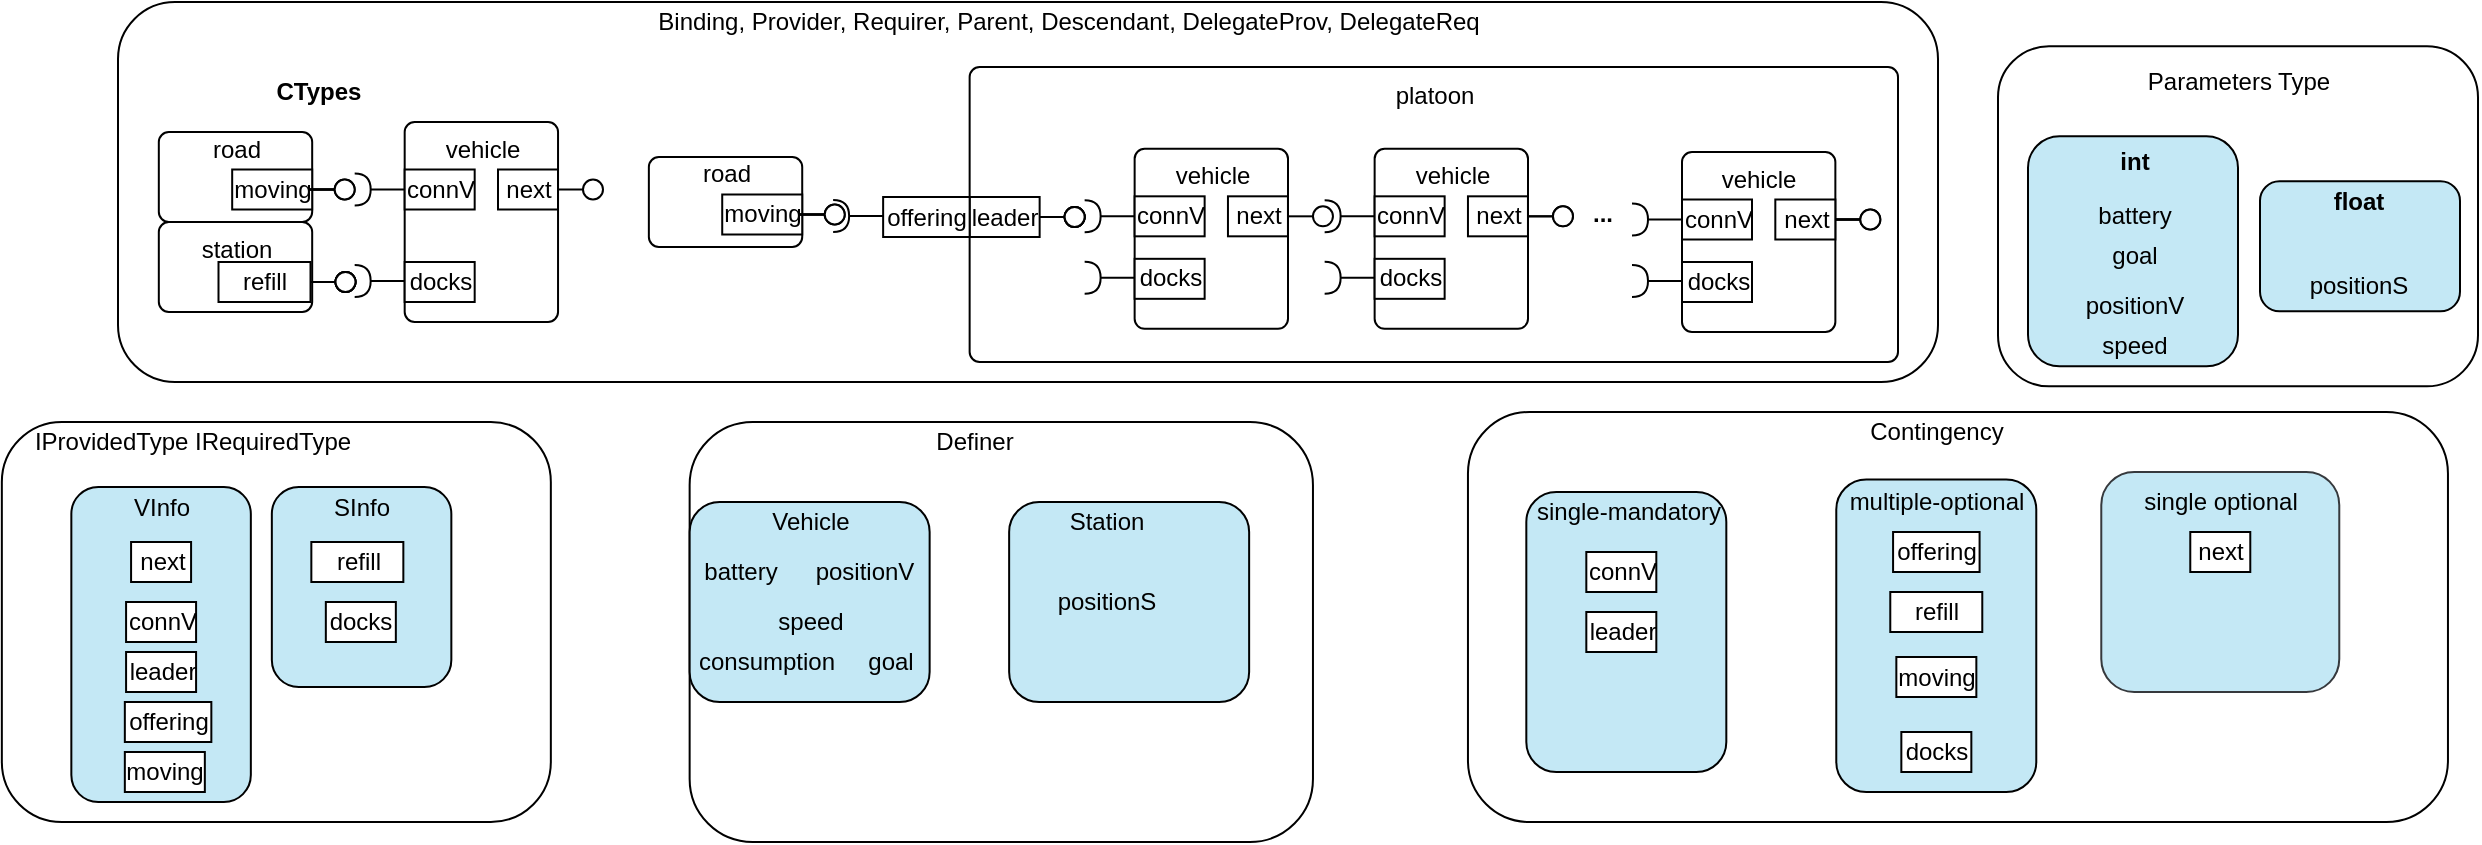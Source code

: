 <mxfile version="13.10.3" type="github">
  <diagram id="o0INVtrl_HaOCbozMFdC" name="Page-1">
    <mxGraphModel dx="1303" dy="782" grid="1" gridSize="10" guides="1" tooltips="1" connect="1" arrows="1" fold="1" page="1" pageScale="1" pageWidth="827" pageHeight="1169" math="0" shadow="0">
      <root>
        <mxCell id="0" />
        <mxCell id="1" parent="0" />
        <mxCell id="MSUnSL8aML1kYVfd3VcO-187" value="" style="rounded=1;whiteSpace=wrap;html=1;" vertex="1" parent="1">
          <mxGeometry x="70" y="10" width="910" height="190" as="geometry" />
        </mxCell>
        <mxCell id="MSUnSL8aML1kYVfd3VcO-158" value="" style="rounded=1;whiteSpace=wrap;html=1;" vertex="1" parent="1">
          <mxGeometry x="1010" y="32.16" width="240" height="170" as="geometry" />
        </mxCell>
        <mxCell id="MSUnSL8aML1kYVfd3VcO-153" value="" style="rounded=1;whiteSpace=wrap;html=1;" vertex="1" parent="1">
          <mxGeometry x="355.82" y="220" width="311.66" height="210" as="geometry" />
        </mxCell>
        <mxCell id="MSUnSL8aML1kYVfd3VcO-150" value="" style="rounded=1;whiteSpace=wrap;html=1;" vertex="1" parent="1">
          <mxGeometry x="744.98" y="215" width="490" height="205" as="geometry" />
        </mxCell>
        <mxCell id="MSUnSL8aML1kYVfd3VcO-14" value="station" style="html=1;align=center;verticalAlign=top;rounded=1;absoluteArcSize=1;arcSize=10;dashed=0;" vertex="1" parent="1">
          <mxGeometry x="90.41" y="120" width="76.68" height="45" as="geometry" />
        </mxCell>
        <mxCell id="MSUnSL8aML1kYVfd3VcO-58" value="" style="html=1;align=center;verticalAlign=top;rounded=1;absoluteArcSize=1;arcSize=10;dashed=0;" vertex="1" parent="1">
          <mxGeometry x="90.41" y="75" width="76.68" height="45" as="geometry" />
        </mxCell>
        <mxCell id="MSUnSL8aML1kYVfd3VcO-59" value="platoon" style="html=1;align=center;verticalAlign=top;rounded=1;absoluteArcSize=1;arcSize=10;dashed=0;" vertex="1" parent="1">
          <mxGeometry x="495.82" y="42.5" width="464.18" height="147.5" as="geometry" />
        </mxCell>
        <mxCell id="MSUnSL8aML1kYVfd3VcO-57" value="vehicle" style="html=1;align=center;verticalAlign=top;rounded=1;absoluteArcSize=1;arcSize=10;dashed=0;" vertex="1" parent="1">
          <mxGeometry x="213.34" y="70" width="76.68" height="100" as="geometry" />
        </mxCell>
        <mxCell id="MSUnSL8aML1kYVfd3VcO-1" value="" style="rounded=1;whiteSpace=wrap;html=1;fillColor=#C4E8F5;" vertex="1" parent="1">
          <mxGeometry x="1025" y="77.16" width="105" height="115" as="geometry" />
        </mxCell>
        <mxCell id="MSUnSL8aML1kYVfd3VcO-3" value="" style="rounded=1;whiteSpace=wrap;html=1;fillColor=#C4E8F5;" vertex="1" parent="1">
          <mxGeometry x="355.82" y="260" width="120" height="100" as="geometry" />
        </mxCell>
        <mxCell id="MSUnSL8aML1kYVfd3VcO-7" value="" style="rounded=1;whiteSpace=wrap;html=1;strokeColor=#36393d;fillColor=#C4E8F5;" vertex="1" parent="1">
          <mxGeometry x="1061.64" y="245" width="119" height="110" as="geometry" />
        </mxCell>
        <mxCell id="MSUnSL8aML1kYVfd3VcO-8" value="" style="rounded=0;orthogonalLoop=1;jettySize=auto;html=1;endArrow=halfCircle;endFill=0;endSize=6;strokeWidth=1;exitX=0;exitY=0.5;exitDx=0;exitDy=0;" edge="1" parent="1" source="MSUnSL8aML1kYVfd3VcO-9" target="MSUnSL8aML1kYVfd3VcO-30">
          <mxGeometry relative="1" as="geometry">
            <mxPoint x="423.34" y="273.75" as="sourcePoint" />
            <mxPoint x="188.34" y="103.75" as="targetPoint" />
          </mxGeometry>
        </mxCell>
        <mxCell id="MSUnSL8aML1kYVfd3VcO-9" value="connV" style="html=1;" vertex="1" parent="1">
          <mxGeometry x="213.34" y="93.75" width="35" height="20" as="geometry" />
        </mxCell>
        <mxCell id="MSUnSL8aML1kYVfd3VcO-10" value="next" style="html=1;" vertex="1" parent="1">
          <mxGeometry x="260" y="93.75" width="30" height="20" as="geometry" />
        </mxCell>
        <mxCell id="MSUnSL8aML1kYVfd3VcO-11" value="leader" style="html=1;" vertex="1" parent="1">
          <mxGeometry x="495.82" y="107.5" width="35" height="20" as="geometry" />
        </mxCell>
        <mxCell id="MSUnSL8aML1kYVfd3VcO-12" value="" style="rounded=0;orthogonalLoop=1;jettySize=auto;html=1;endArrow=halfCircle;endFill=0;endSize=6;strokeWidth=1;" edge="1" parent="1">
          <mxGeometry relative="1" as="geometry">
            <mxPoint x="537.19" y="112.5" as="sourcePoint" />
            <mxPoint x="537.19" y="112.5" as="targetPoint" />
          </mxGeometry>
        </mxCell>
        <mxCell id="MSUnSL8aML1kYVfd3VcO-13" value="moving" style="html=1;" vertex="1" parent="1">
          <mxGeometry x="127.09" y="93.75" width="40" height="20" as="geometry" />
        </mxCell>
        <mxCell id="MSUnSL8aML1kYVfd3VcO-15" value="refill" style="html=1;" vertex="1" parent="1">
          <mxGeometry x="120.25" y="140" width="46" height="20" as="geometry" />
        </mxCell>
        <mxCell id="MSUnSL8aML1kYVfd3VcO-16" value="docks" style="html=1;" vertex="1" parent="1">
          <mxGeometry x="213.34" y="140" width="35" height="20" as="geometry" />
        </mxCell>
        <mxCell id="MSUnSL8aML1kYVfd3VcO-17" value="" style="rounded=0;orthogonalLoop=1;jettySize=auto;html=1;endArrow=halfCircle;endFill=0;endSize=6;strokeWidth=1;exitX=0;exitY=0.5;exitDx=0;exitDy=0;entryX=0.5;entryY=0.5;entryDx=0;entryDy=0;entryPerimeter=0;" edge="1" parent="1">
          <mxGeometry relative="1" as="geometry">
            <mxPoint x="213.34" y="149.5" as="sourcePoint" />
            <mxPoint x="188.34" y="149.5" as="targetPoint" />
          </mxGeometry>
        </mxCell>
        <mxCell id="MSUnSL8aML1kYVfd3VcO-18" value="" style="rounded=0;orthogonalLoop=1;jettySize=auto;html=1;endArrow=none;endFill=0;exitX=1;exitY=0.5;exitDx=0;exitDy=0;" edge="1" parent="1" target="MSUnSL8aML1kYVfd3VcO-19">
          <mxGeometry relative="1" as="geometry">
            <mxPoint x="290" y="103.75" as="sourcePoint" />
          </mxGeometry>
        </mxCell>
        <mxCell id="MSUnSL8aML1kYVfd3VcO-19" value="" style="ellipse;whiteSpace=wrap;html=1;fontFamily=Helvetica;fontSize=12;fontColor=#000000;align=center;strokeColor=#000000;fillColor=#ffffff;points=[];aspect=fixed;resizable=0;" vertex="1" parent="1">
          <mxGeometry x="302.5" y="98.75" width="10" height="10" as="geometry" />
        </mxCell>
        <mxCell id="MSUnSL8aML1kYVfd3VcO-20" value="" style="rounded=0;orthogonalLoop=1;jettySize=auto;html=1;endArrow=none;endFill=0;exitX=1;exitY=0.5;exitDx=0;exitDy=0;" edge="1" parent="1" target="MSUnSL8aML1kYVfd3VcO-21">
          <mxGeometry relative="1" as="geometry">
            <mxPoint x="166.25" y="150" as="sourcePoint" />
          </mxGeometry>
        </mxCell>
        <mxCell id="MSUnSL8aML1kYVfd3VcO-21" value="" style="ellipse;whiteSpace=wrap;html=1;fontFamily=Helvetica;fontSize=12;fontColor=#000000;align=center;strokeColor=#000000;fillColor=#ffffff;points=[];aspect=fixed;resizable=0;" vertex="1" parent="1">
          <mxGeometry x="178.75" y="145" width="10" height="10" as="geometry" />
        </mxCell>
        <mxCell id="MSUnSL8aML1kYVfd3VcO-22" value="" style="rounded=0;orthogonalLoop=1;jettySize=auto;html=1;endArrow=none;endFill=0;exitX=1;exitY=0.5;exitDx=0;exitDy=0;" edge="1" parent="1">
          <mxGeometry relative="1" as="geometry">
            <mxPoint x="166.25" y="150" as="sourcePoint" />
            <mxPoint x="178.75" y="150" as="targetPoint" />
          </mxGeometry>
        </mxCell>
        <mxCell id="MSUnSL8aML1kYVfd3VcO-23" value="" style="rounded=0;orthogonalLoop=1;jettySize=auto;html=1;endArrow=none;endFill=0;exitX=1;exitY=0.5;exitDx=0;exitDy=0;" edge="1" parent="1" target="MSUnSL8aML1kYVfd3VcO-24">
          <mxGeometry relative="1" as="geometry">
            <mxPoint x="166.25" y="150" as="sourcePoint" />
          </mxGeometry>
        </mxCell>
        <mxCell id="MSUnSL8aML1kYVfd3VcO-24" value="" style="ellipse;whiteSpace=wrap;html=1;fontFamily=Helvetica;fontSize=12;fontColor=#000000;align=center;strokeColor=#000000;fillColor=#ffffff;points=[];aspect=fixed;resizable=0;" vertex="1" parent="1">
          <mxGeometry x="178.75" y="145" width="10" height="10" as="geometry" />
        </mxCell>
        <mxCell id="MSUnSL8aML1kYVfd3VcO-25" value="" style="rounded=0;orthogonalLoop=1;jettySize=auto;html=1;endArrow=none;endFill=0;exitX=1;exitY=0.5;exitDx=0;exitDy=0;" edge="1" parent="1">
          <mxGeometry relative="1" as="geometry">
            <mxPoint x="166.25" y="150" as="sourcePoint" />
            <mxPoint x="178.75" y="150" as="targetPoint" />
          </mxGeometry>
        </mxCell>
        <mxCell id="MSUnSL8aML1kYVfd3VcO-26" value="" style="rounded=0;orthogonalLoop=1;jettySize=auto;html=1;endArrow=none;endFill=0;exitX=1;exitY=0.5;exitDx=0;exitDy=0;" edge="1" parent="1" target="MSUnSL8aML1kYVfd3VcO-27">
          <mxGeometry relative="1" as="geometry">
            <mxPoint x="165.84" y="103.75" as="sourcePoint" />
          </mxGeometry>
        </mxCell>
        <mxCell id="MSUnSL8aML1kYVfd3VcO-27" value="" style="ellipse;whiteSpace=wrap;html=1;fontFamily=Helvetica;fontSize=12;fontColor=#000000;align=center;strokeColor=#000000;fillColor=#ffffff;points=[];aspect=fixed;resizable=0;" vertex="1" parent="1">
          <mxGeometry x="178.34" y="98.75" width="10" height="10" as="geometry" />
        </mxCell>
        <mxCell id="MSUnSL8aML1kYVfd3VcO-28" value="" style="rounded=0;orthogonalLoop=1;jettySize=auto;html=1;endArrow=none;endFill=0;exitX=1;exitY=0.5;exitDx=0;exitDy=0;" edge="1" parent="1">
          <mxGeometry relative="1" as="geometry">
            <mxPoint x="165.84" y="103.75" as="sourcePoint" />
            <mxPoint x="178.34" y="103.75" as="targetPoint" />
          </mxGeometry>
        </mxCell>
        <mxCell id="MSUnSL8aML1kYVfd3VcO-29" value="" style="rounded=0;orthogonalLoop=1;jettySize=auto;html=1;endArrow=none;endFill=0;exitX=1;exitY=0.5;exitDx=0;exitDy=0;" edge="1" parent="1" target="MSUnSL8aML1kYVfd3VcO-30">
          <mxGeometry relative="1" as="geometry">
            <mxPoint x="165.84" y="103.75" as="sourcePoint" />
          </mxGeometry>
        </mxCell>
        <mxCell id="MSUnSL8aML1kYVfd3VcO-30" value="" style="ellipse;whiteSpace=wrap;html=1;fontFamily=Helvetica;fontSize=12;fontColor=#000000;align=center;strokeColor=#000000;fillColor=#ffffff;points=[];aspect=fixed;resizable=0;" vertex="1" parent="1">
          <mxGeometry x="178.34" y="98.75" width="10" height="10" as="geometry" />
        </mxCell>
        <mxCell id="MSUnSL8aML1kYVfd3VcO-31" value="" style="rounded=0;orthogonalLoop=1;jettySize=auto;html=1;endArrow=none;endFill=0;exitX=1;exitY=0.5;exitDx=0;exitDy=0;" edge="1" parent="1">
          <mxGeometry relative="1" as="geometry">
            <mxPoint x="165.84" y="103.75" as="sourcePoint" />
            <mxPoint x="178.34" y="103.75" as="targetPoint" />
          </mxGeometry>
        </mxCell>
        <mxCell id="MSUnSL8aML1kYVfd3VcO-32" value="offering" style="html=1;" vertex="1" parent="1">
          <mxGeometry x="452.57" y="107.5" width="43.25" height="20" as="geometry" />
        </mxCell>
        <mxCell id="MSUnSL8aML1kYVfd3VcO-33" value="" style="rounded=0;orthogonalLoop=1;jettySize=auto;html=1;endArrow=halfCircle;endFill=0;endSize=6;strokeWidth=1;" edge="1" parent="1">
          <mxGeometry relative="1" as="geometry">
            <mxPoint x="703.35" y="180.41" as="sourcePoint" />
            <mxPoint x="703.35" y="180.41" as="targetPoint" />
          </mxGeometry>
        </mxCell>
        <mxCell id="MSUnSL8aML1kYVfd3VcO-34" value="" style="rounded=0;orthogonalLoop=1;jettySize=auto;html=1;endArrow=none;endFill=0;exitX=1;exitY=0.5;exitDx=0;exitDy=0;" edge="1" parent="1" target="MSUnSL8aML1kYVfd3VcO-35">
          <mxGeometry relative="1" as="geometry">
            <mxPoint x="166.25" y="150" as="sourcePoint" />
          </mxGeometry>
        </mxCell>
        <mxCell id="MSUnSL8aML1kYVfd3VcO-35" value="" style="ellipse;whiteSpace=wrap;html=1;fontFamily=Helvetica;fontSize=12;fontColor=#000000;align=center;strokeColor=#000000;fillColor=#ffffff;points=[];aspect=fixed;resizable=0;" vertex="1" parent="1">
          <mxGeometry x="178.75" y="145" width="10" height="10" as="geometry" />
        </mxCell>
        <mxCell id="MSUnSL8aML1kYVfd3VcO-36" value="" style="rounded=0;orthogonalLoop=1;jettySize=auto;html=1;endArrow=none;endFill=0;exitX=1;exitY=0.5;exitDx=0;exitDy=0;" edge="1" parent="1">
          <mxGeometry relative="1" as="geometry">
            <mxPoint x="166.25" y="150" as="sourcePoint" />
            <mxPoint x="178.75" y="150" as="targetPoint" />
          </mxGeometry>
        </mxCell>
        <mxCell id="MSUnSL8aML1kYVfd3VcO-37" value="" style="rounded=0;orthogonalLoop=1;jettySize=auto;html=1;endArrow=none;endFill=0;exitX=1;exitY=0.5;exitDx=0;exitDy=0;" edge="1" parent="1" target="MSUnSL8aML1kYVfd3VcO-38">
          <mxGeometry relative="1" as="geometry">
            <mxPoint x="166.25" y="150" as="sourcePoint" />
          </mxGeometry>
        </mxCell>
        <mxCell id="MSUnSL8aML1kYVfd3VcO-38" value="" style="ellipse;whiteSpace=wrap;html=1;fontFamily=Helvetica;fontSize=12;fontColor=#000000;align=center;strokeColor=#000000;fillColor=#ffffff;points=[];aspect=fixed;resizable=0;" vertex="1" parent="1">
          <mxGeometry x="178.75" y="145" width="10" height="10" as="geometry" />
        </mxCell>
        <mxCell id="MSUnSL8aML1kYVfd3VcO-39" value="" style="rounded=0;orthogonalLoop=1;jettySize=auto;html=1;endArrow=none;endFill=0;exitX=1;exitY=0.5;exitDx=0;exitDy=0;" edge="1" parent="1">
          <mxGeometry relative="1" as="geometry">
            <mxPoint x="166.25" y="150" as="sourcePoint" />
            <mxPoint x="178.75" y="150" as="targetPoint" />
          </mxGeometry>
        </mxCell>
        <mxCell id="MSUnSL8aML1kYVfd3VcO-40" value="" style="rounded=0;orthogonalLoop=1;jettySize=auto;html=1;endArrow=none;endFill=0;exitX=1;exitY=0.5;exitDx=0;exitDy=0;" edge="1" parent="1" target="MSUnSL8aML1kYVfd3VcO-41">
          <mxGeometry relative="1" as="geometry">
            <mxPoint x="530.82" y="117.5" as="sourcePoint" />
          </mxGeometry>
        </mxCell>
        <mxCell id="MSUnSL8aML1kYVfd3VcO-41" value="" style="ellipse;whiteSpace=wrap;html=1;fontFamily=Helvetica;fontSize=12;fontColor=#000000;align=center;strokeColor=#000000;fillColor=#ffffff;points=[];aspect=fixed;resizable=0;" vertex="1" parent="1">
          <mxGeometry x="543.32" y="112.5" width="10" height="10" as="geometry" />
        </mxCell>
        <mxCell id="MSUnSL8aML1kYVfd3VcO-42" value="" style="rounded=0;orthogonalLoop=1;jettySize=auto;html=1;endArrow=none;endFill=0;exitX=1;exitY=0.5;exitDx=0;exitDy=0;" edge="1" parent="1">
          <mxGeometry relative="1" as="geometry">
            <mxPoint x="530.82" y="117.5" as="sourcePoint" />
            <mxPoint x="543.32" y="117.5" as="targetPoint" />
          </mxGeometry>
        </mxCell>
        <mxCell id="MSUnSL8aML1kYVfd3VcO-43" value="" style="rounded=0;orthogonalLoop=1;jettySize=auto;html=1;endArrow=none;endFill=0;exitX=1;exitY=0.5;exitDx=0;exitDy=0;" edge="1" parent="1" target="MSUnSL8aML1kYVfd3VcO-44">
          <mxGeometry relative="1" as="geometry">
            <mxPoint x="530.82" y="117.5" as="sourcePoint" />
          </mxGeometry>
        </mxCell>
        <mxCell id="MSUnSL8aML1kYVfd3VcO-44" value="" style="ellipse;whiteSpace=wrap;html=1;fontFamily=Helvetica;fontSize=12;fontColor=#000000;align=center;strokeColor=#000000;fillColor=#ffffff;points=[];aspect=fixed;resizable=0;" vertex="1" parent="1">
          <mxGeometry x="543.32" y="112.5" width="10" height="10" as="geometry" />
        </mxCell>
        <mxCell id="MSUnSL8aML1kYVfd3VcO-45" value="" style="rounded=0;orthogonalLoop=1;jettySize=auto;html=1;endArrow=none;endFill=0;exitX=1;exitY=0.5;exitDx=0;exitDy=0;" edge="1" parent="1">
          <mxGeometry relative="1" as="geometry">
            <mxPoint x="530.82" y="117.5" as="sourcePoint" />
            <mxPoint x="543.32" y="117.5" as="targetPoint" />
          </mxGeometry>
        </mxCell>
        <mxCell id="MSUnSL8aML1kYVfd3VcO-46" value="" style="rounded=0;orthogonalLoop=1;jettySize=auto;html=1;endArrow=none;endFill=0;exitX=1;exitY=0.5;exitDx=0;exitDy=0;" edge="1" parent="1" target="MSUnSL8aML1kYVfd3VcO-47">
          <mxGeometry relative="1" as="geometry">
            <mxPoint x="530.82" y="117.5" as="sourcePoint" />
          </mxGeometry>
        </mxCell>
        <mxCell id="MSUnSL8aML1kYVfd3VcO-47" value="" style="ellipse;whiteSpace=wrap;html=1;fontFamily=Helvetica;fontSize=12;fontColor=#000000;align=center;strokeColor=#000000;fillColor=#ffffff;points=[];aspect=fixed;resizable=0;" vertex="1" parent="1">
          <mxGeometry x="543.32" y="112.5" width="10" height="10" as="geometry" />
        </mxCell>
        <mxCell id="MSUnSL8aML1kYVfd3VcO-48" value="" style="rounded=0;orthogonalLoop=1;jettySize=auto;html=1;endArrow=none;endFill=0;exitX=1;exitY=0.5;exitDx=0;exitDy=0;" edge="1" parent="1">
          <mxGeometry relative="1" as="geometry">
            <mxPoint x="530.82" y="117.5" as="sourcePoint" />
            <mxPoint x="543.32" y="117.5" as="targetPoint" />
          </mxGeometry>
        </mxCell>
        <mxCell id="MSUnSL8aML1kYVfd3VcO-49" value="" style="rounded=0;orthogonalLoop=1;jettySize=auto;html=1;endArrow=none;endFill=0;exitX=1;exitY=0.5;exitDx=0;exitDy=0;" edge="1" parent="1" target="MSUnSL8aML1kYVfd3VcO-50">
          <mxGeometry relative="1" as="geometry">
            <mxPoint x="530.82" y="117.5" as="sourcePoint" />
          </mxGeometry>
        </mxCell>
        <mxCell id="MSUnSL8aML1kYVfd3VcO-50" value="" style="ellipse;whiteSpace=wrap;html=1;fontFamily=Helvetica;fontSize=12;fontColor=#000000;align=center;strokeColor=#000000;fillColor=#ffffff;points=[];aspect=fixed;resizable=0;" vertex="1" parent="1">
          <mxGeometry x="543.32" y="112.5" width="10" height="10" as="geometry" />
        </mxCell>
        <mxCell id="MSUnSL8aML1kYVfd3VcO-51" value="" style="rounded=0;orthogonalLoop=1;jettySize=auto;html=1;endArrow=none;endFill=0;exitX=1;exitY=0.5;exitDx=0;exitDy=0;" edge="1" parent="1">
          <mxGeometry relative="1" as="geometry">
            <mxPoint x="530.82" y="117.5" as="sourcePoint" />
            <mxPoint x="543.32" y="117.5" as="targetPoint" />
          </mxGeometry>
        </mxCell>
        <mxCell id="MSUnSL8aML1kYVfd3VcO-52" value="" style="rounded=0;orthogonalLoop=1;jettySize=auto;html=1;endArrow=halfCircle;endFill=0;endSize=6;strokeWidth=1;exitX=0;exitY=0.5;exitDx=0;exitDy=0;entryX=0.5;entryY=0.5;entryDx=0;entryDy=0;entryPerimeter=0;" edge="1" parent="1">
          <mxGeometry relative="1" as="geometry">
            <mxPoint x="452.57" y="117" as="sourcePoint" />
            <mxPoint x="427.57" y="117" as="targetPoint" />
          </mxGeometry>
        </mxCell>
        <mxCell id="MSUnSL8aML1kYVfd3VcO-62" value="&lt;b&gt;int&lt;/b&gt;" style="text;html=1;align=center;verticalAlign=middle;resizable=0;points=[];autosize=1;" vertex="1" parent="1">
          <mxGeometry x="1062.5" y="79.66" width="30" height="20" as="geometry" />
        </mxCell>
        <mxCell id="MSUnSL8aML1kYVfd3VcO-64" value="battery" style="text;html=1;align=center;verticalAlign=middle;resizable=0;points=[];autosize=1;" vertex="1" parent="1">
          <mxGeometry x="355.82" y="285" width="50" height="20" as="geometry" />
        </mxCell>
        <mxCell id="MSUnSL8aML1kYVfd3VcO-66" value="positionV" style="text;html=1;align=center;verticalAlign=middle;resizable=0;points=[];autosize=1;" vertex="1" parent="1">
          <mxGeometry x="1047.5" y="152.16" width="60" height="20" as="geometry" />
        </mxCell>
        <mxCell id="MSUnSL8aML1kYVfd3VcO-67" value="speed" style="text;html=1;align=center;verticalAlign=middle;resizable=0;points=[];autosize=1;" vertex="1" parent="1">
          <mxGeometry x="390.82" y="310" width="50" height="20" as="geometry" />
        </mxCell>
        <mxCell id="MSUnSL8aML1kYVfd3VcO-68" value="goal" style="text;html=1;align=center;verticalAlign=middle;resizable=0;points=[];autosize=1;" vertex="1" parent="1">
          <mxGeometry x="435.82" y="330" width="40" height="20" as="geometry" />
        </mxCell>
        <mxCell id="MSUnSL8aML1kYVfd3VcO-69" value="consumption" style="text;html=1;align=center;verticalAlign=middle;resizable=0;points=[];autosize=1;" vertex="1" parent="1">
          <mxGeometry x="353.91" y="330" width="80" height="20" as="geometry" />
        </mxCell>
        <mxCell id="MSUnSL8aML1kYVfd3VcO-70" value="&lt;b&gt;CTypes&lt;/b&gt;" style="text;html=1;align=center;verticalAlign=middle;resizable=0;points=[];autosize=1;" vertex="1" parent="1">
          <mxGeometry x="140" y="45" width="60" height="20" as="geometry" />
        </mxCell>
        <mxCell id="MSUnSL8aML1kYVfd3VcO-74" value="Vehicle" style="text;html=1;align=center;verticalAlign=middle;resizable=0;points=[];autosize=1;" vertex="1" parent="1">
          <mxGeometry x="390.82" y="260" width="50" height="20" as="geometry" />
        </mxCell>
        <mxCell id="MSUnSL8aML1kYVfd3VcO-77" value="" style="rounded=1;whiteSpace=wrap;html=1;fillColor=#C4E8F5;" vertex="1" parent="1">
          <mxGeometry x="929.14" y="248.75" width="100" height="156.25" as="geometry" />
        </mxCell>
        <mxCell id="MSUnSL8aML1kYVfd3VcO-78" value="" style="rounded=1;whiteSpace=wrap;html=1;fillColor=#C4E8F5;" vertex="1" parent="1">
          <mxGeometry x="774.16" y="255" width="100" height="140" as="geometry" />
        </mxCell>
        <mxCell id="MSUnSL8aML1kYVfd3VcO-79" value="single-mandatory" style="text;html=1;align=center;verticalAlign=middle;resizable=0;points=[];autosize=1;" vertex="1" parent="1">
          <mxGeometry x="769.98" y="255" width="110" height="20" as="geometry" />
        </mxCell>
        <mxCell id="MSUnSL8aML1kYVfd3VcO-80" value="multiple-optional" style="text;html=1;align=center;verticalAlign=middle;resizable=0;points=[];autosize=1;" vertex="1" parent="1">
          <mxGeometry x="929.16" y="250" width="100" height="20" as="geometry" />
        </mxCell>
        <mxCell id="MSUnSL8aML1kYVfd3VcO-90" value="vehicle" style="html=1;align=center;verticalAlign=top;rounded=1;absoluteArcSize=1;arcSize=10;dashed=0;" vertex="1" parent="1">
          <mxGeometry x="852" y="85" width="76.68" height="90" as="geometry" />
        </mxCell>
        <mxCell id="MSUnSL8aML1kYVfd3VcO-91" value="" style="rounded=0;orthogonalLoop=1;jettySize=auto;html=1;endArrow=halfCircle;endFill=0;endSize=6;strokeWidth=1;exitX=0;exitY=0.5;exitDx=0;exitDy=0;entryX=0.5;entryY=0.5;entryDx=0;entryDy=0;entryPerimeter=0;" edge="1" parent="1" source="MSUnSL8aML1kYVfd3VcO-92">
          <mxGeometry relative="1" as="geometry">
            <mxPoint x="1062" y="288.75" as="sourcePoint" />
            <mxPoint x="827" y="118.75" as="targetPoint" />
          </mxGeometry>
        </mxCell>
        <mxCell id="MSUnSL8aML1kYVfd3VcO-92" value="connV" style="html=1;" vertex="1" parent="1">
          <mxGeometry x="852" y="108.75" width="35" height="20" as="geometry" />
        </mxCell>
        <mxCell id="MSUnSL8aML1kYVfd3VcO-93" value="next" style="html=1;" vertex="1" parent="1">
          <mxGeometry x="898.66" y="108.75" width="30" height="20" as="geometry" />
        </mxCell>
        <mxCell id="MSUnSL8aML1kYVfd3VcO-95" value="docks" style="html=1;" vertex="1" parent="1">
          <mxGeometry x="852" y="140" width="35" height="20" as="geometry" />
        </mxCell>
        <mxCell id="MSUnSL8aML1kYVfd3VcO-96" value="" style="rounded=0;orthogonalLoop=1;jettySize=auto;html=1;endArrow=halfCircle;endFill=0;endSize=6;strokeWidth=1;exitX=0;exitY=0.5;exitDx=0;exitDy=0;entryX=0.5;entryY=0.5;entryDx=0;entryDy=0;entryPerimeter=0;" edge="1" parent="1">
          <mxGeometry relative="1" as="geometry">
            <mxPoint x="852" y="149.5" as="sourcePoint" />
            <mxPoint x="827" y="149.5" as="targetPoint" />
          </mxGeometry>
        </mxCell>
        <mxCell id="MSUnSL8aML1kYVfd3VcO-104" value="road" style="text;html=1;align=center;verticalAlign=middle;resizable=0;points=[];autosize=1;" vertex="1" parent="1">
          <mxGeometry x="108.75" y="73.75" width="40" height="20" as="geometry" />
        </mxCell>
        <mxCell id="MSUnSL8aML1kYVfd3VcO-105" value="vehicle" style="html=1;align=center;verticalAlign=top;rounded=1;absoluteArcSize=1;arcSize=10;dashed=0;" vertex="1" parent="1">
          <mxGeometry x="578.32" y="83.41" width="76.68" height="90" as="geometry" />
        </mxCell>
        <mxCell id="MSUnSL8aML1kYVfd3VcO-106" value="" style="rounded=0;orthogonalLoop=1;jettySize=auto;html=1;endArrow=halfCircle;endFill=0;endSize=6;strokeWidth=1;exitX=0;exitY=0.5;exitDx=0;exitDy=0;" edge="1" parent="1" source="MSUnSL8aML1kYVfd3VcO-107">
          <mxGeometry relative="1" as="geometry">
            <mxPoint x="788.32" y="287.16" as="sourcePoint" />
            <mxPoint x="553.32" y="117.16" as="targetPoint" />
          </mxGeometry>
        </mxCell>
        <mxCell id="MSUnSL8aML1kYVfd3VcO-107" value="connV" style="html=1;" vertex="1" parent="1">
          <mxGeometry x="578.32" y="107.16" width="35" height="20" as="geometry" />
        </mxCell>
        <mxCell id="MSUnSL8aML1kYVfd3VcO-108" value="next" style="html=1;" vertex="1" parent="1">
          <mxGeometry x="624.98" y="107.16" width="30" height="20" as="geometry" />
        </mxCell>
        <mxCell id="MSUnSL8aML1kYVfd3VcO-109" value="docks" style="html=1;" vertex="1" parent="1">
          <mxGeometry x="578.32" y="138.41" width="35" height="20" as="geometry" />
        </mxCell>
        <mxCell id="MSUnSL8aML1kYVfd3VcO-110" value="" style="rounded=0;orthogonalLoop=1;jettySize=auto;html=1;endArrow=halfCircle;endFill=0;endSize=6;strokeWidth=1;exitX=0;exitY=0.5;exitDx=0;exitDy=0;entryX=0.5;entryY=0.5;entryDx=0;entryDy=0;entryPerimeter=0;" edge="1" parent="1">
          <mxGeometry relative="1" as="geometry">
            <mxPoint x="578.32" y="147.91" as="sourcePoint" />
            <mxPoint x="553.32" y="147.91" as="targetPoint" />
          </mxGeometry>
        </mxCell>
        <mxCell id="MSUnSL8aML1kYVfd3VcO-111" value="" style="rounded=0;orthogonalLoop=1;jettySize=auto;html=1;endArrow=none;endFill=0;exitX=1;exitY=0.5;exitDx=0;exitDy=0;" edge="1" parent="1" target="MSUnSL8aML1kYVfd3VcO-112">
          <mxGeometry relative="1" as="geometry">
            <mxPoint x="654.98" y="117.16" as="sourcePoint" />
          </mxGeometry>
        </mxCell>
        <mxCell id="MSUnSL8aML1kYVfd3VcO-112" value="" style="ellipse;whiteSpace=wrap;html=1;fontFamily=Helvetica;fontSize=12;fontColor=#000000;align=center;strokeColor=#000000;fillColor=#ffffff;points=[];aspect=fixed;resizable=0;" vertex="1" parent="1">
          <mxGeometry x="667.48" y="112.16" width="10" height="10" as="geometry" />
        </mxCell>
        <mxCell id="MSUnSL8aML1kYVfd3VcO-115" value="vehicle" style="html=1;align=center;verticalAlign=top;rounded=1;absoluteArcSize=1;arcSize=10;dashed=0;" vertex="1" parent="1">
          <mxGeometry x="698.32" y="83.41" width="76.68" height="90" as="geometry" />
        </mxCell>
        <mxCell id="MSUnSL8aML1kYVfd3VcO-116" value="" style="rounded=0;orthogonalLoop=1;jettySize=auto;html=1;endArrow=halfCircle;endFill=0;endSize=6;strokeWidth=1;exitX=0;exitY=0.5;exitDx=0;exitDy=0;entryX=0.5;entryY=0.5;entryDx=0;entryDy=0;entryPerimeter=0;" edge="1" parent="1" source="MSUnSL8aML1kYVfd3VcO-117">
          <mxGeometry relative="1" as="geometry">
            <mxPoint x="908.32" y="287.16" as="sourcePoint" />
            <mxPoint x="673.32" y="117.16" as="targetPoint" />
          </mxGeometry>
        </mxCell>
        <mxCell id="MSUnSL8aML1kYVfd3VcO-117" value="connV" style="html=1;" vertex="1" parent="1">
          <mxGeometry x="698.32" y="107.16" width="35" height="20" as="geometry" />
        </mxCell>
        <mxCell id="MSUnSL8aML1kYVfd3VcO-118" value="next" style="html=1;" vertex="1" parent="1">
          <mxGeometry x="744.98" y="107.16" width="30" height="20" as="geometry" />
        </mxCell>
        <mxCell id="MSUnSL8aML1kYVfd3VcO-119" value="docks" style="html=1;" vertex="1" parent="1">
          <mxGeometry x="698.32" y="138.41" width="35" height="20" as="geometry" />
        </mxCell>
        <mxCell id="MSUnSL8aML1kYVfd3VcO-120" value="" style="rounded=0;orthogonalLoop=1;jettySize=auto;html=1;endArrow=halfCircle;endFill=0;endSize=6;strokeWidth=1;exitX=0;exitY=0.5;exitDx=0;exitDy=0;entryX=0.5;entryY=0.5;entryDx=0;entryDy=0;entryPerimeter=0;" edge="1" parent="1">
          <mxGeometry relative="1" as="geometry">
            <mxPoint x="698.32" y="147.91" as="sourcePoint" />
            <mxPoint x="673.32" y="147.91" as="targetPoint" />
          </mxGeometry>
        </mxCell>
        <mxCell id="MSUnSL8aML1kYVfd3VcO-121" value="" style="rounded=0;orthogonalLoop=1;jettySize=auto;html=1;endArrow=none;endFill=0;exitX=1;exitY=0.5;exitDx=0;exitDy=0;" edge="1" parent="1" target="MSUnSL8aML1kYVfd3VcO-122">
          <mxGeometry relative="1" as="geometry">
            <mxPoint x="774.98" y="117.16" as="sourcePoint" />
          </mxGeometry>
        </mxCell>
        <mxCell id="MSUnSL8aML1kYVfd3VcO-122" value="" style="ellipse;whiteSpace=wrap;html=1;fontFamily=Helvetica;fontSize=12;fontColor=#000000;align=center;strokeColor=#000000;fillColor=#ffffff;points=[];aspect=fixed;resizable=0;" vertex="1" parent="1">
          <mxGeometry x="787.48" y="112.16" width="10" height="10" as="geometry" />
        </mxCell>
        <mxCell id="MSUnSL8aML1kYVfd3VcO-123" value="" style="html=1;align=center;verticalAlign=top;rounded=1;absoluteArcSize=1;arcSize=10;dashed=0;" vertex="1" parent="1">
          <mxGeometry x="335.43" y="87.5" width="76.68" height="45" as="geometry" />
        </mxCell>
        <mxCell id="MSUnSL8aML1kYVfd3VcO-124" value="moving" style="html=1;" vertex="1" parent="1">
          <mxGeometry x="372.11" y="106.25" width="40" height="20" as="geometry" />
        </mxCell>
        <mxCell id="MSUnSL8aML1kYVfd3VcO-125" value="" style="rounded=0;orthogonalLoop=1;jettySize=auto;html=1;endArrow=none;endFill=0;exitX=1;exitY=0.5;exitDx=0;exitDy=0;" edge="1" parent="1" target="MSUnSL8aML1kYVfd3VcO-126">
          <mxGeometry relative="1" as="geometry">
            <mxPoint x="410.86" y="116.25" as="sourcePoint" />
          </mxGeometry>
        </mxCell>
        <mxCell id="MSUnSL8aML1kYVfd3VcO-126" value="" style="ellipse;whiteSpace=wrap;html=1;fontFamily=Helvetica;fontSize=12;fontColor=#000000;align=center;strokeColor=#000000;fillColor=#ffffff;points=[];aspect=fixed;resizable=0;" vertex="1" parent="1">
          <mxGeometry x="423.36" y="111.25" width="10" height="10" as="geometry" />
        </mxCell>
        <mxCell id="MSUnSL8aML1kYVfd3VcO-127" value="" style="rounded=0;orthogonalLoop=1;jettySize=auto;html=1;endArrow=none;endFill=0;exitX=1;exitY=0.5;exitDx=0;exitDy=0;" edge="1" parent="1">
          <mxGeometry relative="1" as="geometry">
            <mxPoint x="410.86" y="116.25" as="sourcePoint" />
            <mxPoint x="423.36" y="116.25" as="targetPoint" />
          </mxGeometry>
        </mxCell>
        <mxCell id="MSUnSL8aML1kYVfd3VcO-128" value="" style="rounded=0;orthogonalLoop=1;jettySize=auto;html=1;endArrow=none;endFill=0;exitX=1;exitY=0.5;exitDx=0;exitDy=0;" edge="1" parent="1" target="MSUnSL8aML1kYVfd3VcO-129">
          <mxGeometry relative="1" as="geometry">
            <mxPoint x="410.86" y="116.25" as="sourcePoint" />
          </mxGeometry>
        </mxCell>
        <mxCell id="MSUnSL8aML1kYVfd3VcO-129" value="" style="ellipse;whiteSpace=wrap;html=1;fontFamily=Helvetica;fontSize=12;fontColor=#000000;align=center;strokeColor=#000000;fillColor=#ffffff;points=[];aspect=fixed;resizable=0;" vertex="1" parent="1">
          <mxGeometry x="423.36" y="111.25" width="10" height="10" as="geometry" />
        </mxCell>
        <mxCell id="MSUnSL8aML1kYVfd3VcO-130" value="" style="rounded=0;orthogonalLoop=1;jettySize=auto;html=1;endArrow=none;endFill=0;exitX=1;exitY=0.5;exitDx=0;exitDy=0;" edge="1" parent="1">
          <mxGeometry relative="1" as="geometry">
            <mxPoint x="410.86" y="116.25" as="sourcePoint" />
            <mxPoint x="423.36" y="116.25" as="targetPoint" />
          </mxGeometry>
        </mxCell>
        <mxCell id="MSUnSL8aML1kYVfd3VcO-131" value="road" style="text;html=1;align=center;verticalAlign=middle;resizable=0;points=[];autosize=1;" vertex="1" parent="1">
          <mxGeometry x="353.77" y="86.25" width="40" height="20" as="geometry" />
        </mxCell>
        <mxCell id="MSUnSL8aML1kYVfd3VcO-132" value="&lt;b&gt;...&lt;/b&gt;" style="text;html=1;align=center;verticalAlign=middle;resizable=0;points=[];autosize=1;" vertex="1" parent="1">
          <mxGeometry x="797.48" y="106.25" width="30" height="20" as="geometry" />
        </mxCell>
        <mxCell id="MSUnSL8aML1kYVfd3VcO-133" value="" style="rounded=0;orthogonalLoop=1;jettySize=auto;html=1;endArrow=none;endFill=0;exitX=1;exitY=0.5;exitDx=0;exitDy=0;" edge="1" parent="1" target="MSUnSL8aML1kYVfd3VcO-134">
          <mxGeometry relative="1" as="geometry">
            <mxPoint x="774.98" y="117.16" as="sourcePoint" />
          </mxGeometry>
        </mxCell>
        <mxCell id="MSUnSL8aML1kYVfd3VcO-134" value="" style="ellipse;whiteSpace=wrap;html=1;fontFamily=Helvetica;fontSize=12;fontColor=#000000;align=center;strokeColor=#000000;fillColor=#ffffff;points=[];aspect=fixed;resizable=0;" vertex="1" parent="1">
          <mxGeometry x="787.48" y="112.16" width="10" height="10" as="geometry" />
        </mxCell>
        <mxCell id="MSUnSL8aML1kYVfd3VcO-135" value="" style="rounded=0;orthogonalLoop=1;jettySize=auto;html=1;endArrow=none;endFill=0;exitX=1;exitY=0.5;exitDx=0;exitDy=0;" edge="1" parent="1" target="MSUnSL8aML1kYVfd3VcO-136">
          <mxGeometry relative="1" as="geometry">
            <mxPoint x="928.66" y="118.75" as="sourcePoint" />
          </mxGeometry>
        </mxCell>
        <mxCell id="MSUnSL8aML1kYVfd3VcO-136" value="" style="ellipse;whiteSpace=wrap;html=1;fontFamily=Helvetica;fontSize=12;fontColor=#000000;align=center;strokeColor=#000000;fillColor=#ffffff;points=[];aspect=fixed;resizable=0;" vertex="1" parent="1">
          <mxGeometry x="941.16" y="113.75" width="10" height="10" as="geometry" />
        </mxCell>
        <mxCell id="MSUnSL8aML1kYVfd3VcO-137" value="" style="rounded=0;orthogonalLoop=1;jettySize=auto;html=1;endArrow=none;endFill=0;exitX=1;exitY=0.5;exitDx=0;exitDy=0;" edge="1" parent="1">
          <mxGeometry relative="1" as="geometry">
            <mxPoint x="928.66" y="118.75" as="sourcePoint" />
            <mxPoint x="941.16" y="118.75" as="targetPoint" />
          </mxGeometry>
        </mxCell>
        <mxCell id="MSUnSL8aML1kYVfd3VcO-138" value="" style="rounded=0;orthogonalLoop=1;jettySize=auto;html=1;endArrow=none;endFill=0;exitX=1;exitY=0.5;exitDx=0;exitDy=0;" edge="1" parent="1" target="MSUnSL8aML1kYVfd3VcO-139">
          <mxGeometry relative="1" as="geometry">
            <mxPoint x="928.66" y="118.75" as="sourcePoint" />
          </mxGeometry>
        </mxCell>
        <mxCell id="MSUnSL8aML1kYVfd3VcO-139" value="" style="ellipse;whiteSpace=wrap;html=1;fontFamily=Helvetica;fontSize=12;fontColor=#000000;align=center;strokeColor=#000000;fillColor=#ffffff;points=[];aspect=fixed;resizable=0;" vertex="1" parent="1">
          <mxGeometry x="941.16" y="113.75" width="10" height="10" as="geometry" />
        </mxCell>
        <mxCell id="MSUnSL8aML1kYVfd3VcO-140" value="" style="rounded=0;orthogonalLoop=1;jettySize=auto;html=1;endArrow=none;endFill=0;exitX=1;exitY=0.5;exitDx=0;exitDy=0;" edge="1" parent="1">
          <mxGeometry relative="1" as="geometry">
            <mxPoint x="928.66" y="118.75" as="sourcePoint" />
            <mxPoint x="941.16" y="118.75" as="targetPoint" />
          </mxGeometry>
        </mxCell>
        <mxCell id="MSUnSL8aML1kYVfd3VcO-141" value="connV" style="html=1;" vertex="1" parent="1">
          <mxGeometry x="804.16" y="285" width="35" height="20" as="geometry" />
        </mxCell>
        <mxCell id="MSUnSL8aML1kYVfd3VcO-143" value="offering" style="html=1;" vertex="1" parent="1">
          <mxGeometry x="957.54" y="275" width="43.25" height="20" as="geometry" />
        </mxCell>
        <mxCell id="MSUnSL8aML1kYVfd3VcO-144" value="refill" style="html=1;" vertex="1" parent="1">
          <mxGeometry x="956.14" y="305" width="46" height="20" as="geometry" />
        </mxCell>
        <mxCell id="MSUnSL8aML1kYVfd3VcO-145" value="moving" style="html=1;" vertex="1" parent="1">
          <mxGeometry x="959.17" y="337.5" width="40" height="20" as="geometry" />
        </mxCell>
        <mxCell id="MSUnSL8aML1kYVfd3VcO-146" value="single optional" style="text;html=1;align=center;verticalAlign=middle;resizable=0;points=[];autosize=1;" vertex="1" parent="1">
          <mxGeometry x="1076.14" y="250" width="90" height="20" as="geometry" />
        </mxCell>
        <mxCell id="MSUnSL8aML1kYVfd3VcO-147" value="next" style="html=1;" vertex="1" parent="1">
          <mxGeometry x="1106.14" y="275" width="30" height="20" as="geometry" />
        </mxCell>
        <mxCell id="MSUnSL8aML1kYVfd3VcO-148" value="leader" style="html=1;" vertex="1" parent="1">
          <mxGeometry x="804.16" y="315" width="35" height="20" as="geometry" />
        </mxCell>
        <mxCell id="MSUnSL8aML1kYVfd3VcO-149" value="docks" style="html=1;" vertex="1" parent="1">
          <mxGeometry x="961.67" y="375" width="35" height="20" as="geometry" />
        </mxCell>
        <mxCell id="MSUnSL8aML1kYVfd3VcO-151" value="Contingency" style="text;html=1;align=center;verticalAlign=middle;resizable=0;points=[];autosize=1;" vertex="1" parent="1">
          <mxGeometry x="939.14" y="215" width="80" height="20" as="geometry" />
        </mxCell>
        <mxCell id="MSUnSL8aML1kYVfd3VcO-155" value="Definer" style="text;html=1;align=center;verticalAlign=middle;resizable=0;points=[];autosize=1;" vertex="1" parent="1">
          <mxGeometry x="473.07" y="220" width="50" height="20" as="geometry" />
        </mxCell>
        <mxCell id="MSUnSL8aML1kYVfd3VcO-156" value="" style="rounded=1;whiteSpace=wrap;html=1;fillColor=#C4E8F5;" vertex="1" parent="1">
          <mxGeometry x="515.57" y="260" width="120" height="100" as="geometry" />
        </mxCell>
        <mxCell id="MSUnSL8aML1kYVfd3VcO-157" value="Station" style="text;html=1;align=center;verticalAlign=middle;resizable=0;points=[];autosize=1;" vertex="1" parent="1">
          <mxGeometry x="539.34" y="260" width="50" height="20" as="geometry" />
        </mxCell>
        <mxCell id="MSUnSL8aML1kYVfd3VcO-65" value="positionS" style="text;html=1;align=center;verticalAlign=middle;resizable=0;points=[];autosize=1;" vertex="1" parent="1">
          <mxGeometry x="534.34" y="300" width="60" height="20" as="geometry" />
        </mxCell>
        <mxCell id="MSUnSL8aML1kYVfd3VcO-159" value="Parameters Type" style="text;html=1;align=center;verticalAlign=middle;resizable=0;points=[];autosize=1;" vertex="1" parent="1">
          <mxGeometry x="1075" y="39.66" width="110" height="20" as="geometry" />
        </mxCell>
        <mxCell id="MSUnSL8aML1kYVfd3VcO-163" value="" style="rounded=1;whiteSpace=wrap;html=1;fillColor=#C4E8F5;" vertex="1" parent="1">
          <mxGeometry x="1141" y="99.66" width="100" height="65" as="geometry" />
        </mxCell>
        <mxCell id="MSUnSL8aML1kYVfd3VcO-63" value="&lt;b&gt;float&lt;/b&gt;" style="text;html=1;align=center;verticalAlign=middle;resizable=0;points=[];autosize=1;" vertex="1" parent="1">
          <mxGeometry x="1170" y="99.66" width="40" height="20" as="geometry" />
        </mxCell>
        <mxCell id="MSUnSL8aML1kYVfd3VcO-164" value="battery" style="text;html=1;align=center;verticalAlign=middle;resizable=0;points=[];autosize=1;" vertex="1" parent="1">
          <mxGeometry x="1052.5" y="107.16" width="50" height="20" as="geometry" />
        </mxCell>
        <mxCell id="MSUnSL8aML1kYVfd3VcO-165" value="positionS" style="text;html=1;align=center;verticalAlign=middle;resizable=0;points=[];autosize=1;" vertex="1" parent="1">
          <mxGeometry x="1160" y="142.16" width="60" height="20" as="geometry" />
        </mxCell>
        <mxCell id="MSUnSL8aML1kYVfd3VcO-166" value="goal" style="text;html=1;align=center;verticalAlign=middle;resizable=0;points=[];autosize=1;" vertex="1" parent="1">
          <mxGeometry x="1057.5" y="127.16" width="40" height="20" as="geometry" />
        </mxCell>
        <mxCell id="MSUnSL8aML1kYVfd3VcO-167" value="positionV" style="text;html=1;align=center;verticalAlign=middle;resizable=0;points=[];autosize=1;" vertex="1" parent="1">
          <mxGeometry x="413.07" y="285" width="60" height="20" as="geometry" />
        </mxCell>
        <mxCell id="MSUnSL8aML1kYVfd3VcO-168" value="speed" style="text;html=1;align=center;verticalAlign=middle;resizable=0;points=[];autosize=1;" vertex="1" parent="1">
          <mxGeometry x="1052.5" y="172.16" width="50" height="20" as="geometry" />
        </mxCell>
        <mxCell id="MSUnSL8aML1kYVfd3VcO-172" value="" style="rounded=1;whiteSpace=wrap;html=1;" vertex="1" parent="1">
          <mxGeometry x="11.92" y="220" width="274.5" height="200" as="geometry" />
        </mxCell>
        <mxCell id="MSUnSL8aML1kYVfd3VcO-173" value="IProvidedType IRequiredType" style="text;html=1;align=center;verticalAlign=middle;resizable=0;points=[];autosize=1;" vertex="1" parent="1">
          <mxGeometry x="21.67" y="220" width="170" height="20" as="geometry" />
        </mxCell>
        <mxCell id="MSUnSL8aML1kYVfd3VcO-174" value="" style="rounded=1;whiteSpace=wrap;html=1;fillColor=#C4E8F5;" vertex="1" parent="1">
          <mxGeometry x="46.67" y="252.5" width="89.75" height="157.5" as="geometry" />
        </mxCell>
        <mxCell id="MSUnSL8aML1kYVfd3VcO-175" value="VInfo" style="text;html=1;strokeColor=none;fillColor=none;align=center;verticalAlign=middle;whiteSpace=wrap;rounded=0;" vertex="1" parent="1">
          <mxGeometry x="71.54" y="252.5" width="40" height="20" as="geometry" />
        </mxCell>
        <mxCell id="MSUnSL8aML1kYVfd3VcO-177" value="" style="rounded=1;whiteSpace=wrap;html=1;fillColor=#C4E8F5;" vertex="1" parent="1">
          <mxGeometry x="146.92" y="252.5" width="89.75" height="100" as="geometry" />
        </mxCell>
        <mxCell id="MSUnSL8aML1kYVfd3VcO-178" value="SInfo" style="text;html=1;strokeColor=none;fillColor=none;align=center;verticalAlign=middle;whiteSpace=wrap;rounded=0;" vertex="1" parent="1">
          <mxGeometry x="171.79" y="252.5" width="40" height="20" as="geometry" />
        </mxCell>
        <mxCell id="MSUnSL8aML1kYVfd3VcO-179" value="refill" style="html=1;" vertex="1" parent="1">
          <mxGeometry x="166.67" y="280" width="46" height="20" as="geometry" />
        </mxCell>
        <mxCell id="MSUnSL8aML1kYVfd3VcO-180" value="docks" style="html=1;" vertex="1" parent="1">
          <mxGeometry x="173.92" y="310" width="35" height="20" as="geometry" />
        </mxCell>
        <mxCell id="MSUnSL8aML1kYVfd3VcO-181" value="next" style="html=1;" vertex="1" parent="1">
          <mxGeometry x="76.54" y="280" width="30" height="20" as="geometry" />
        </mxCell>
        <mxCell id="MSUnSL8aML1kYVfd3VcO-182" value="connV" style="html=1;" vertex="1" parent="1">
          <mxGeometry x="74.04" y="310" width="35" height="20" as="geometry" />
        </mxCell>
        <mxCell id="MSUnSL8aML1kYVfd3VcO-183" value="leader" style="html=1;" vertex="1" parent="1">
          <mxGeometry x="74.04" y="335" width="35" height="20" as="geometry" />
        </mxCell>
        <mxCell id="MSUnSL8aML1kYVfd3VcO-184" value="offering" style="html=1;" vertex="1" parent="1">
          <mxGeometry x="73.42" y="360" width="43.25" height="20" as="geometry" />
        </mxCell>
        <mxCell id="MSUnSL8aML1kYVfd3VcO-185" value="moving" style="html=1;" vertex="1" parent="1">
          <mxGeometry x="73.42" y="385" width="40" height="20" as="geometry" />
        </mxCell>
        <mxCell id="MSUnSL8aML1kYVfd3VcO-189" value="Binding, Provider, Requirer, Parent, Descendant, DelegateProv, DelegateReq" style="text;html=1;align=center;verticalAlign=middle;resizable=0;points=[];autosize=1;" vertex="1" parent="1">
          <mxGeometry x="330" y="10" width="430" height="20" as="geometry" />
        </mxCell>
      </root>
    </mxGraphModel>
  </diagram>
</mxfile>
